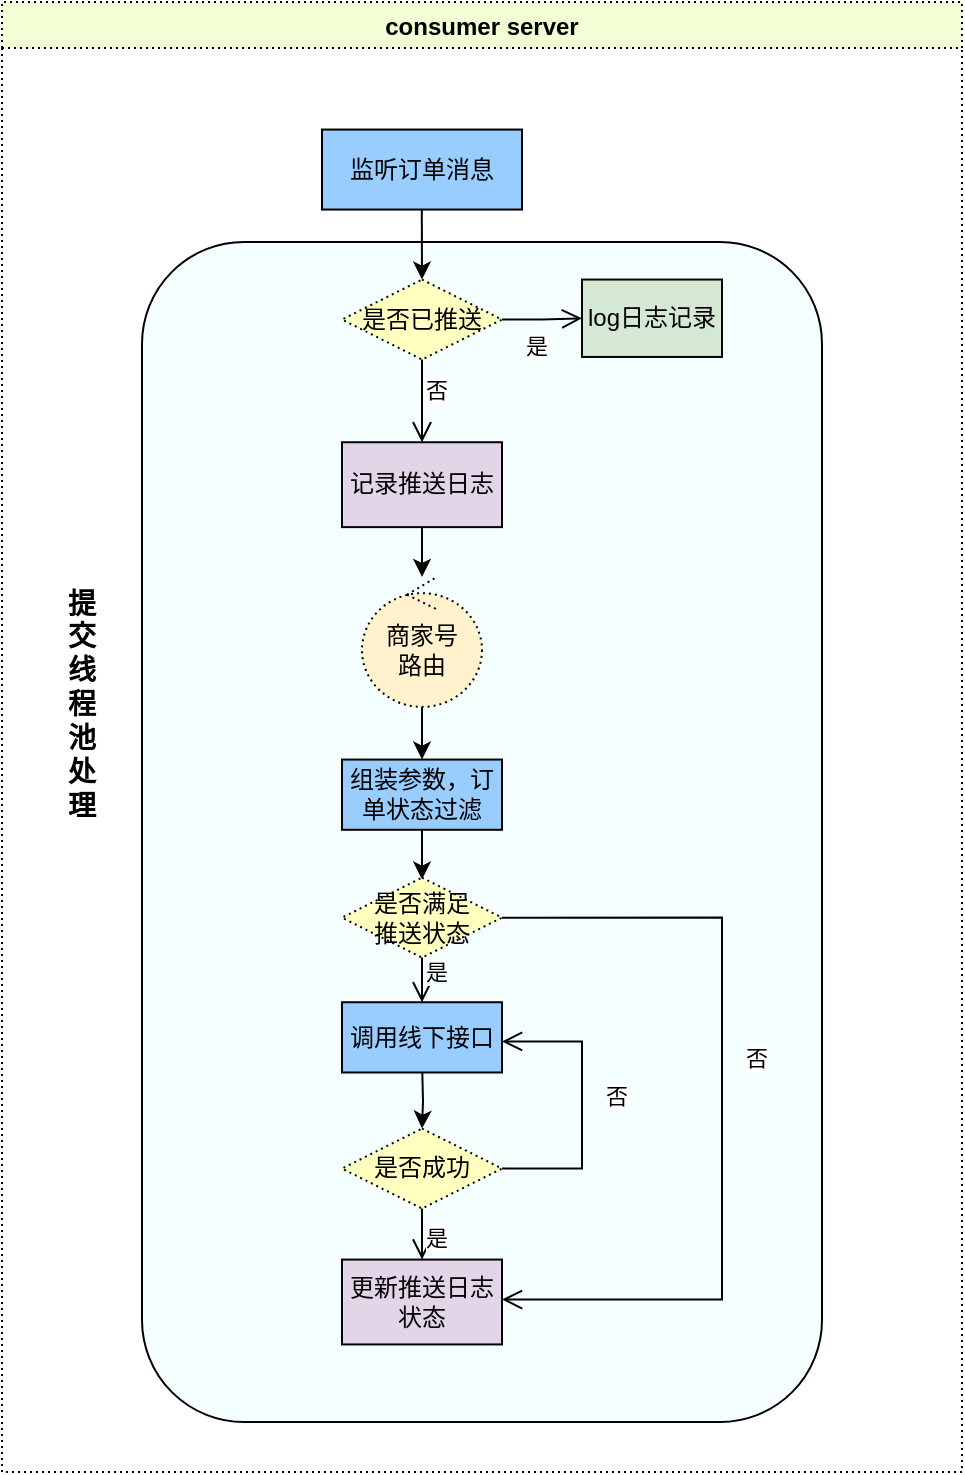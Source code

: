 <mxfile version="16.6.6" type="github"><diagram id="BDvVSngGOplgBvMkCZ0S" name="Page-1"><mxGraphModel dx="1673" dy="908" grid="1" gridSize="10" guides="1" tooltips="1" connect="1" arrows="1" fold="1" page="1" pageScale="1" pageWidth="827" pageHeight="1169" math="0" shadow="0"><root><mxCell id="0"/><mxCell id="1" parent="0"/><mxCell id="b1F-uJUC9WspK6oYwCPj-3" value="consumer server" style="swimlane;fillColor=#F2FFD4;dashed=1;dashPattern=1 2;" parent="1" vertex="1"><mxGeometry x="200" y="45" width="480" height="735" as="geometry"><mxRectangle x="370" y="60" width="80" height="23" as="alternateBounds"/></mxGeometry></mxCell><mxCell id="ONsFw0UCnMqLuJ3qpuSr-8" value="" style="rounded=1;whiteSpace=wrap;html=1;fillColor=#F5FFFF;" parent="b1F-uJUC9WspK6oYwCPj-3" vertex="1"><mxGeometry x="70" y="120" width="340" height="590" as="geometry"/></mxCell><mxCell id="b1F-uJUC9WspK6oYwCPj-13" value="监听订单消息" style="whiteSpace=wrap;html=1;align=center;fillColor=#99CCFF;" parent="b1F-uJUC9WspK6oYwCPj-3" vertex="1"><mxGeometry x="160" y="63.78" width="100" height="40" as="geometry"/></mxCell><mxCell id="b1F-uJUC9WspK6oYwCPj-18" value="是否已推送" style="rhombus;whiteSpace=wrap;html=1;fillColor=#ffffc0;strokeColor=#000000;dashed=1;dashPattern=1 2;" parent="b1F-uJUC9WspK6oYwCPj-3" vertex="1"><mxGeometry x="170" y="138.78" width="80" height="40" as="geometry"/></mxCell><mxCell id="b1F-uJUC9WspK6oYwCPj-20" value="否" style="edgeStyle=orthogonalEdgeStyle;html=1;align=left;verticalAlign=top;endArrow=open;endSize=8;strokeColor=#000000;rounded=0;entryX=0.5;entryY=0;entryDx=0;entryDy=0;" parent="b1F-uJUC9WspK6oYwCPj-3" source="b1F-uJUC9WspK6oYwCPj-18" target="b1F-uJUC9WspK6oYwCPj-38" edge="1"><mxGeometry x="-0.886" relative="1" as="geometry"><mxPoint x="210" y="223.78" as="targetPoint"/><Array as="points"/><mxPoint as="offset"/></mxGeometry></mxCell><mxCell id="b1F-uJUC9WspK6oYwCPj-28" value="" style="endArrow=classic;html=1;rounded=0;entryX=0.5;entryY=0;entryDx=0;entryDy=0;exitX=0.399;exitY=1.064;exitDx=0;exitDy=0;exitPerimeter=0;" parent="b1F-uJUC9WspK6oYwCPj-3" target="b1F-uJUC9WspK6oYwCPj-18" edge="1"><mxGeometry width="50" height="50" relative="1" as="geometry"><mxPoint x="209.9" y="103.78" as="sourcePoint"/><mxPoint x="180" y="91.22" as="targetPoint"/></mxGeometry></mxCell><mxCell id="ONsFw0UCnMqLuJ3qpuSr-2" value="" style="edgeStyle=orthogonalEdgeStyle;rounded=0;orthogonalLoop=1;jettySize=auto;html=1;" parent="b1F-uJUC9WspK6oYwCPj-3" source="b1F-uJUC9WspK6oYwCPj-38" target="b1F-uJUC9WspK6oYwCPj-46" edge="1"><mxGeometry relative="1" as="geometry"/></mxCell><mxCell id="b1F-uJUC9WspK6oYwCPj-38" value="记录推送日志" style="whiteSpace=wrap;html=1;align=center;fillColor=#E1D5E7;" parent="b1F-uJUC9WspK6oYwCPj-3" vertex="1"><mxGeometry x="170" y="220.12" width="80" height="42.44" as="geometry"/></mxCell><mxCell id="KlNrOT9Lmi1wFEdrxgjB-2" value="" style="edgeStyle=orthogonalEdgeStyle;rounded=0;orthogonalLoop=1;jettySize=auto;html=1;" parent="b1F-uJUC9WspK6oYwCPj-3" source="b1F-uJUC9WspK6oYwCPj-46" target="KlNrOT9Lmi1wFEdrxgjB-1" edge="1"><mxGeometry relative="1" as="geometry"/></mxCell><mxCell id="b1F-uJUC9WspK6oYwCPj-46" value="商家号&lt;br&gt;路由" style="ellipse;shape=umlControl;whiteSpace=wrap;html=1;dashed=1;dashPattern=1 2;strokeColor=#000000;fillColor=#FFF2CC;gradientColor=none;" parent="b1F-uJUC9WspK6oYwCPj-3" vertex="1"><mxGeometry x="180" y="287.44" width="60" height="65" as="geometry"/></mxCell><mxCell id="b1F-uJUC9WspK6oYwCPj-50" value="更新推送日志状态" style="whiteSpace=wrap;html=1;align=center;fillColor=#E1D5E7;" parent="b1F-uJUC9WspK6oYwCPj-3" vertex="1"><mxGeometry x="170" y="628.78" width="80" height="42.44" as="geometry"/></mxCell><mxCell id="ONsFw0UCnMqLuJ3qpuSr-7" value="" style="edgeStyle=orthogonalEdgeStyle;rounded=0;orthogonalLoop=1;jettySize=auto;html=1;" parent="b1F-uJUC9WspK6oYwCPj-3" target="ONsFw0UCnMqLuJ3qpuSr-4" edge="1"><mxGeometry relative="1" as="geometry"><mxPoint x="210" y="528.78" as="sourcePoint"/></mxGeometry></mxCell><mxCell id="ONsFw0UCnMqLuJ3qpuSr-1" value="调用线下接口" style="whiteSpace=wrap;html=1;align=center;fillColor=#99CCFF;" parent="b1F-uJUC9WspK6oYwCPj-3" vertex="1"><mxGeometry x="170" y="500.12" width="80" height="35.12" as="geometry"/></mxCell><mxCell id="ONsFw0UCnMqLuJ3qpuSr-4" value="是否成功" style="rhombus;whiteSpace=wrap;html=1;fillColor=#ffffc0;strokeColor=#000000;dashed=1;dashPattern=1 2;" parent="b1F-uJUC9WspK6oYwCPj-3" vertex="1"><mxGeometry x="170" y="563.28" width="80" height="40" as="geometry"/></mxCell><mxCell id="ONsFw0UCnMqLuJ3qpuSr-5" value="否" style="edgeStyle=orthogonalEdgeStyle;html=1;align=left;verticalAlign=bottom;endArrow=open;endSize=8;strokeColor=#000000;rounded=0;exitX=1;exitY=0.5;exitDx=0;exitDy=0;" parent="b1F-uJUC9WspK6oYwCPj-3" source="ONsFw0UCnMqLuJ3qpuSr-4" edge="1"><mxGeometry x="-0.064" y="-10" relative="1" as="geometry"><mxPoint x="250" y="519.74" as="targetPoint"/><Array as="points"><mxPoint x="290" y="583"/><mxPoint x="290" y="520"/></Array><mxPoint as="offset"/></mxGeometry></mxCell><mxCell id="ONsFw0UCnMqLuJ3qpuSr-6" value="是" style="edgeStyle=orthogonalEdgeStyle;html=1;align=left;verticalAlign=top;endArrow=open;endSize=8;strokeColor=#000000;rounded=0;" parent="b1F-uJUC9WspK6oYwCPj-3" source="ONsFw0UCnMqLuJ3qpuSr-4" edge="1"><mxGeometry x="-0.886" relative="1" as="geometry"><mxPoint x="210" y="628.78" as="targetPoint"/><Array as="points"/><mxPoint as="offset"/></mxGeometry></mxCell><mxCell id="ONsFw0UCnMqLuJ3qpuSr-9" value="&lt;h3&gt;&lt;font style=&quot;font-size: 14px&quot;&gt;提交线程池处理&lt;/font&gt;&lt;/h3&gt;" style="text;html=1;strokeColor=none;fillColor=none;align=center;verticalAlign=middle;whiteSpace=wrap;rounded=0;" parent="b1F-uJUC9WspK6oYwCPj-3" vertex="1"><mxGeometry x="30" y="275" width="20" height="151" as="geometry"/></mxCell><mxCell id="KlNrOT9Lmi1wFEdrxgjB-7" value="" style="edgeStyle=orthogonalEdgeStyle;rounded=0;orthogonalLoop=1;jettySize=auto;html=1;" parent="b1F-uJUC9WspK6oYwCPj-3" source="KlNrOT9Lmi1wFEdrxgjB-1" edge="1"><mxGeometry relative="1" as="geometry"><mxPoint x="210" y="438.78" as="targetPoint"/></mxGeometry></mxCell><mxCell id="KlNrOT9Lmi1wFEdrxgjB-1" value="组装参数，订单状态过滤" style="whiteSpace=wrap;html=1;align=center;fillColor=#99CCFF;" parent="b1F-uJUC9WspK6oYwCPj-3" vertex="1"><mxGeometry x="170" y="378.78" width="80" height="35.12" as="geometry"/></mxCell><mxCell id="KlNrOT9Lmi1wFEdrxgjB-12" value="否" style="edgeStyle=orthogonalEdgeStyle;html=1;align=left;verticalAlign=bottom;endArrow=open;endSize=8;strokeColor=#000000;rounded=0;exitX=1;exitY=0.5;exitDx=0;exitDy=0;" parent="b1F-uJUC9WspK6oYwCPj-3" source="KlNrOT9Lmi1wFEdrxgjB-11" edge="1"><mxGeometry x="-0.08" y="10" relative="1" as="geometry"><mxPoint x="250" y="648.78" as="targetPoint"/><Array as="points"><mxPoint x="360" y="458"/><mxPoint x="360" y="649"/></Array><mxPoint as="offset"/></mxGeometry></mxCell><mxCell id="KlNrOT9Lmi1wFEdrxgjB-13" value="是" style="edgeStyle=orthogonalEdgeStyle;html=1;align=left;verticalAlign=top;endArrow=open;endSize=8;strokeColor=#000000;rounded=0;entryX=0.5;entryY=0;entryDx=0;entryDy=0;labelBackgroundColor=#F5FFFF;" parent="b1F-uJUC9WspK6oYwCPj-3" edge="1"><mxGeometry x="-1" relative="1" as="geometry"><mxPoint x="210" y="500.12" as="targetPoint"/><Array as="points"/><mxPoint as="offset"/><mxPoint x="210" y="471.78" as="sourcePoint"/></mxGeometry></mxCell><mxCell id="KlNrOT9Lmi1wFEdrxgjB-11" value="是否满足&lt;br&gt;推送状态" style="rhombus;whiteSpace=wrap;html=1;fillColor=#ffffc0;strokeColor=#000000;dashed=1;dashPattern=1 2;" parent="b1F-uJUC9WspK6oYwCPj-3" vertex="1"><mxGeometry x="170" y="437.82" width="80" height="40" as="geometry"/></mxCell><mxCell id="pwdq7ZrsbVOp6Q4Kp9Ys-18" value="log日志记录" style="whiteSpace=wrap;html=1;align=center;fillColor=#D5E8D4;" parent="b1F-uJUC9WspK6oYwCPj-3" vertex="1"><mxGeometry x="290" y="138.78" width="70" height="38.69" as="geometry"/></mxCell><mxCell id="pwdq7ZrsbVOp6Q4Kp9Ys-21" value="是" style="edgeStyle=orthogonalEdgeStyle;html=1;align=left;verticalAlign=top;endArrow=open;endSize=8;strokeColor=#000000;rounded=0;entryX=0;entryY=0.5;entryDx=0;entryDy=0;exitX=1;exitY=0.5;exitDx=0;exitDy=0;" parent="b1F-uJUC9WspK6oYwCPj-3" source="b1F-uJUC9WspK6oYwCPj-18" target="pwdq7ZrsbVOp6Q4Kp9Ys-18" edge="1"><mxGeometry x="-0.5" relative="1" as="geometry"><mxPoint x="220" y="230.12" as="targetPoint"/><Array as="points"/><mxPoint as="offset"/><mxPoint x="220" y="188.78" as="sourcePoint"/></mxGeometry></mxCell></root></mxGraphModel></diagram></mxfile>